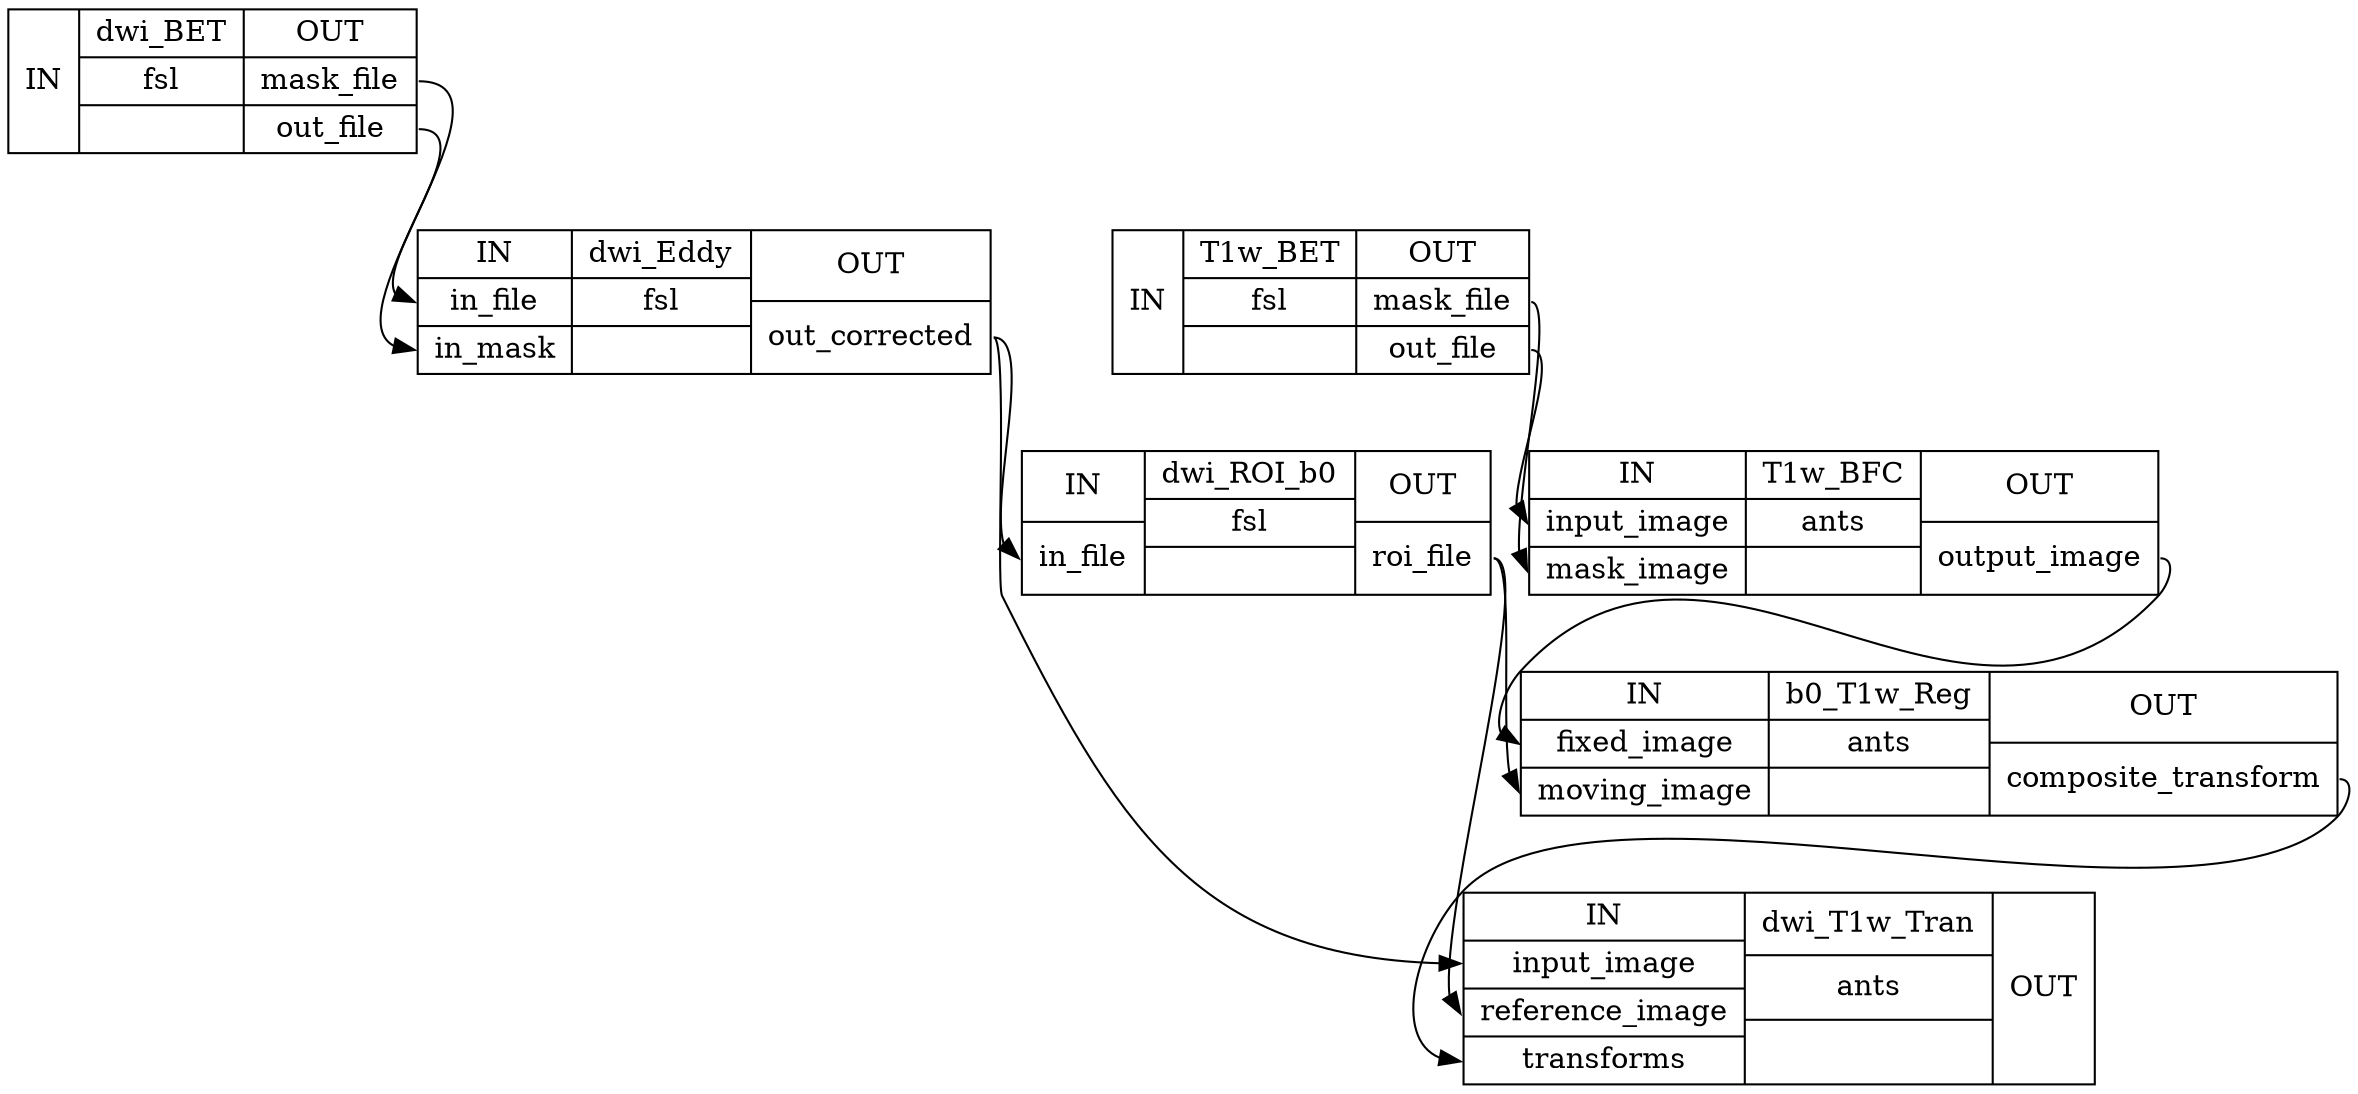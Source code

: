 digraph structs {
node [shape=record];
pre_processingdwi_BET [label="{IN}|{ dwi_BET | fsl |  }|{OUT|<outmaskfile> mask_file|<outoutfile> out_file}"];
pre_processingdwi_Eddy [label="{IN|<ininfile> in_file|<ininmask> in_mask}|{ dwi_Eddy | fsl |  }|{OUT|<outoutcorrected> out_corrected}"];
pre_processingdwi_ROI_b0 [label="{IN|<ininfile> in_file}|{ dwi_ROI_b0 | fsl |  }|{OUT|<outroifile> roi_file}"];
pre_processingT1w_BET [label="{IN}|{ T1w_BET | fsl |  }|{OUT|<outmaskfile> mask_file|<outoutfile> out_file}"];
pre_processingT1w_BFC [label="{IN|<ininputimage> input_image|<inmaskimage> mask_image}|{ T1w_BFC | ants |  }|{OUT|<outoutputimage> output_image}"];
pre_processingb0_T1w_Reg [label="{IN|<infixedimage> fixed_image|<inmovingimage> moving_image}|{ b0_T1w_Reg | ants |  }|{OUT|<outcompositetransform> composite_transform}"];
pre_processingdwi_T1w_Tran [label="{IN|<ininputimage> input_image|<inreferenceimage> reference_image|<intransforms> transforms}|{ dwi_T1w_Tran | ants |  }|{OUT}"];
pre_processingT1w_BET:outmaskfile:e -> pre_processingT1w_BFC:inmaskimage:w;
pre_processingT1w_BET:outoutfile:e -> pre_processingT1w_BFC:ininputimage:w;
pre_processingT1w_BFC:outoutputimage:e -> pre_processingb0_T1w_Reg:infixedimage:w;
pre_processingb0_T1w_Reg:outcompositetransform:e -> pre_processingdwi_T1w_Tran:intransforms:w;
pre_processingdwi_BET:outmaskfile:e -> pre_processingdwi_Eddy:ininmask:w;
pre_processingdwi_BET:outoutfile:e -> pre_processingdwi_Eddy:ininfile:w;
pre_processingdwi_Eddy:outoutcorrected:e -> pre_processingdwi_ROI_b0:ininfile:w;
pre_processingdwi_Eddy:outoutcorrected:e -> pre_processingdwi_T1w_Tran:ininputimage:w;
pre_processingdwi_ROI_b0:outroifile:e -> pre_processingb0_T1w_Reg:inmovingimage:w;
pre_processingdwi_ROI_b0:outroifile:e -> pre_processingdwi_T1w_Tran:inreferenceimage:w;
}